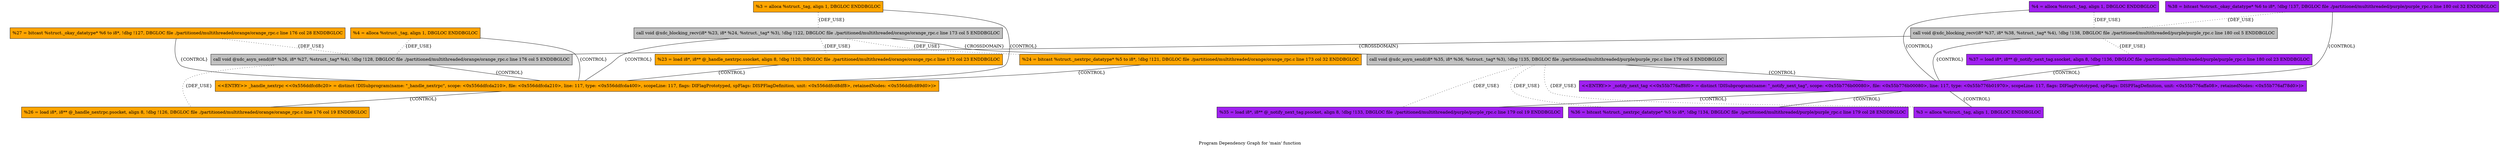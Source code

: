 strict graph "Program Dependency Graph for 'main' function" {
label="Program Dependency Graph for 'main' function";
Node0x556ddfd39420 [fillcolor=orange, label="{  %4 = alloca %struct._tag, align 1, DBGLOC  ENDDBGLOC}", shape="record", side="orange/orange", style=filled];
Node0x556ddfd39330 [fillcolor=orange, label="{  %3 = alloca %struct._tag, align 1, DBGLOC  ENDDBGLOC}", shape="record", side="orange/orange", style=filled];
Node0x55b776b74240 [fillcolor=purple, label="{  %38 = bitcast %struct._okay_datatype* %6 to i8*, !dbg !137, DBGLOC file ./partitioned/multithreaded/purple/purple_rpc.c line 180 col 32 ENDDBGLOC}", shape="record", side="purple/purple", style=filled];
Node0x55b776b73df0 [fillcolor=purple, label="{  %4 = alloca %struct._tag, align 1, DBGLOC  ENDDBGLOC}", shape="record", side="purple/purple", style=filled];
Node0x556ddfd393c0 [dbginfo="Name: xdc_blocking_recv on line 173 column 5 in file ./partitioned/multithreaded/orange/orange_rpc.c (local)", fillcolor="gray", label="{  call void @xdc_blocking_recv(i8* %23, i8* %24, %struct._tag* %3), !dbg !122, DBGLOC file ./partitioned/multithreaded/orange/orange_rpc.c line 173 col 5 ENDDBGLOC}", shape="record", side="orange/orange", style="filled"];
Node0x55b776b73eb0 [dbginfo="Name: xdc_blocking_recv on line 180 column 5 in file ./partitioned/multithreaded/purple/purple_rpc.c (local)", fillcolor="gray", label="{  call void @xdc_blocking_recv(i8* %37, i8* %38, %struct._tag* %4), !dbg !138, DBGLOC file ./partitioned/multithreaded/purple/purple_rpc.c line 180 col 5 ENDDBGLOC}", shape="record", side="purple/purple", style="filled"];
Node0x55b776b73e20 [dbginfo="Name: xdc_asyn_send on line 179 column 5 in file ./partitioned/multithreaded/purple/purple_rpc.c (local)", fillcolor="gray", label="{  call void @xdc_asyn_send(i8* %35, i8* %36, %struct._tag* %3), !dbg !135, DBGLOC file ./partitioned/multithreaded/purple/purple_rpc.c line 179 col 5 ENDDBGLOC}", shape="record", side="purple/purple", style="filled"];
Node0x556ddfd22450 [fillcolor=orange, label="{  %27 = bitcast %struct._okay_datatype* %6 to i8*, !dbg !127, DBGLOC file ./partitioned/multithreaded/orange/orange_rpc.c line 176 col 28 ENDDBGLOC}", shape="record", side="orange/orange", style=filled];
Node0x556ddfd22270 [dbginfo="Name: xdc_asyn_send on line 176 column 5 in file ./partitioned/multithreaded/orange/orange_rpc.c (local)", fillcolor="gray", label="{  call void @xdc_asyn_send(i8* %26, i8* %27, %struct._tag* %4), !dbg !128, DBGLOC file ./partitioned/multithreaded/orange/orange_rpc.c line 176 col 5 ENDDBGLOC}", shape="record", side="orange/orange", style="filled"];
Node0x55b776b634c0 [fillcolor=purple, label="{  %37 = load i8*, i8** @_notify_next_tag.ssocket, align 8, !dbg !136, DBGLOC file ./partitioned/multithreaded/purple/purple_rpc.c line 180 col 23 ENDDBGLOC}", shape="record", side="purple/purple", style=filled];
Node0x55b776b63d50 [fillcolor=purple, label="{\<\<ENTRY\>\> _notify_next_tag \<\<0x55b776aff8f0\> = distinct !DISubprogram(name: \"_notify_next_tag\", scope: \<0x55b776b00080\>, file: \<0x55b776b00080\>, line: 117, type: \<0x55b776b01970\>, scopeLine: 117, flags: DIFlagPrototyped, spFlags: DISPFlagDefinition, unit: \<0x55b776affa08\>, retainedNodes: \<0x55b776af78d0\>)\>}", shape="record", side="purple/purple", style=filled];
Node0x55b776b63490 [fillcolor=purple, label="{  %35 = load i8*, i8** @_notify_next_tag.psocket, align 8, !dbg !133, DBGLOC file ./partitioned/multithreaded/purple/purple_rpc.c line 179 col 19 ENDDBGLOC}", shape="record", side="purple/purple", style=filled];
Node0x556ddfd22330 [fillcolor=orange, label="{  %24 = bitcast %struct._nextrpc_datatype* %5 to i8*, !dbg !121, DBGLOC file ./partitioned/multithreaded/orange/orange_rpc.c line 173 col 32 ENDDBGLOC}", shape="record", side="orange/orange", style=filled];
Node0x55b776b74150 [fillcolor=purple, label="{  %36 = bitcast %struct._nextrpc_datatype* %5 to i8*, !dbg !134, DBGLOC file ./partitioned/multithreaded/purple/purple_rpc.c line 179 col 28 ENDDBGLOC}", shape="record", side="purple/purple", style=filled];
Node0x55b776b73d60 [fillcolor=purple, label="{  %3 = alloca %struct._tag, align 1, DBGLOC  ENDDBGLOC}", shape="record", side="purple/purple", style=filled];
Node0x556ddfd22b50 [fillcolor=orange, label="{  %23 = load i8*, i8** @_handle_nextrpc.ssocket, align 8, !dbg !120, DBGLOC file ./partitioned/multithreaded/orange/orange_rpc.c line 173 col 23 ENDDBGLOC}", shape="record", side="orange/orange", style=filled];
Node0x556ddfd23870 [fillcolor=orange, label="{\<\<ENTRY\>\> _handle_nextrpc \<\<0x556ddfcd8c20\> = distinct !DISubprogram(name: \"_handle_nextrpc\", scope: \<0x556ddfcda210\>, file: \<0x556ddfcda210\>, line: 117, type: \<0x556ddfcda400\>, scopeLine: 117, flags: DIFlagPrototyped, spFlags: DISPFlagDefinition, unit: \<0x556ddfcd8df8\>, retainedNodes: \<0x556ddfcd89d0\>)\>}", shape="record", side="orange/orange", style=filled];
Node0x556ddfd22bb0 [fillcolor=orange, label="{  %26 = load i8*, i8** @_handle_nextrpc.psocket, align 8, !dbg !126, DBGLOC file ./partitioned/multithreaded/orange/orange_rpc.c line 176 col 19 ENDDBGLOC}", shape="record", side="orange/orange", style=filled];
N [pos="0,25!", shape=polygon, side=green, style=invis];
S [pos="0,-25!", shape=polygon, side=orange, style=invis];
Node0x556ddfd39420 -- Node0x556ddfd22270  [label="{DEF_USE}", style="dotted"];
Node0x556ddfd39420 -- Node0x556ddfd23870  [label="{CONTROL}"];
Node0x556ddfd39420 -- S  [style=invis];
Node0x556ddfd39330 -- Node0x556ddfd393c0  [label="{DEF_USE}", style="dotted"];
Node0x556ddfd39330 -- Node0x556ddfd23870  [label="{CONTROL}"];
Node0x556ddfd39330 -- S  [style=invis];
Node0x55b776b74240 -- Node0x55b776b73eb0  [label="{DEF_USE}", style="dotted"];
Node0x55b776b74240 -- Node0x55b776b63d50  [label="{CONTROL}"];
Node0x55b776b74240 -- N  [style=invis];
Node0x55b776b73df0 -- Node0x55b776b73eb0  [label="{DEF_USE}", style="dotted"];
Node0x55b776b73df0 -- Node0x55b776b63d50  [label="{CONTROL}"];
Node0x55b776b73df0 -- N  [style=invis];
Node0x556ddfd393c0 -- Node0x55b776b73e20  [label="{CROSSDOMAIN}"];
Node0x556ddfd393c0 -- Node0x556ddfd22330  [label="{DEF_USE}", style="dotted"];
Node0x556ddfd393c0 -- Node0x556ddfd22b50  [label="{DEF_USE}", style="dotted"];
Node0x556ddfd393c0 -- Node0x556ddfd23870  [label="{CONTROL}"];
Node0x55b776b73eb0 -- Node0x556ddfd22270  [label="{CROSSDOMAIN}"];
Node0x55b776b73eb0 -- Node0x55b776b634c0  [label="{DEF_USE}", style="dotted"];
Node0x55b776b73eb0 -- Node0x55b776b63d50  [label="{CONTROL}"];
Node0x55b776b73e20 -- Node0x55b776b73d60  [label="{DEF_USE}", style="dotted"];
Node0x55b776b73e20 -- Node0x55b776b74150  [label="{DEF_USE}", style="dotted"];
Node0x55b776b73e20 -- Node0x55b776b63490  [label="{DEF_USE}", style="dotted"];
Node0x55b776b73e20 -- Node0x55b776b63d50  [label="{CONTROL}"];
Node0x556ddfd22450 -- Node0x556ddfd22270  [label="{DEF_USE}", style="dotted"];
Node0x556ddfd22450 -- Node0x556ddfd23870  [label="{CONTROL}"];
Node0x556ddfd22450 -- S  [style=invis];
Node0x556ddfd22270 -- Node0x556ddfd22bb0  [label="{DEF_USE}", style="dotted"];
Node0x556ddfd22270 -- Node0x556ddfd23870  [label="{CONTROL}"];
Node0x55b776b634c0 -- Node0x55b776b63d50  [label="{CONTROL}"];
Node0x55b776b634c0 -- N  [style=invis];
Node0x55b776b63d50 -- Node0x55b776b73d60  [label="{CONTROL}"];
Node0x55b776b63d50 -- Node0x55b776b63490  [label="{CONTROL}"];
Node0x55b776b63d50 -- Node0x55b776b74150  [label="{CONTROL}"];
Node0x55b776b63d50 -- N  [style=invis];
Node0x55b776b63490 -- N  [style=invis];
Node0x556ddfd22330 -- Node0x556ddfd23870  [label="{CONTROL}"];
Node0x556ddfd22330 -- S  [style=invis];
Node0x55b776b74150 -- N  [style=invis];
Node0x55b776b73d60 -- N  [style=invis];
Node0x556ddfd22b50 -- Node0x556ddfd23870  [label="{CONTROL}"];
Node0x556ddfd22b50 -- S  [style=invis];
Node0x556ddfd23870 -- Node0x556ddfd22bb0  [label="{CONTROL}"];
Node0x556ddfd23870 -- S  [style=invis];
Node0x556ddfd22bb0 -- S  [style=invis];
}
